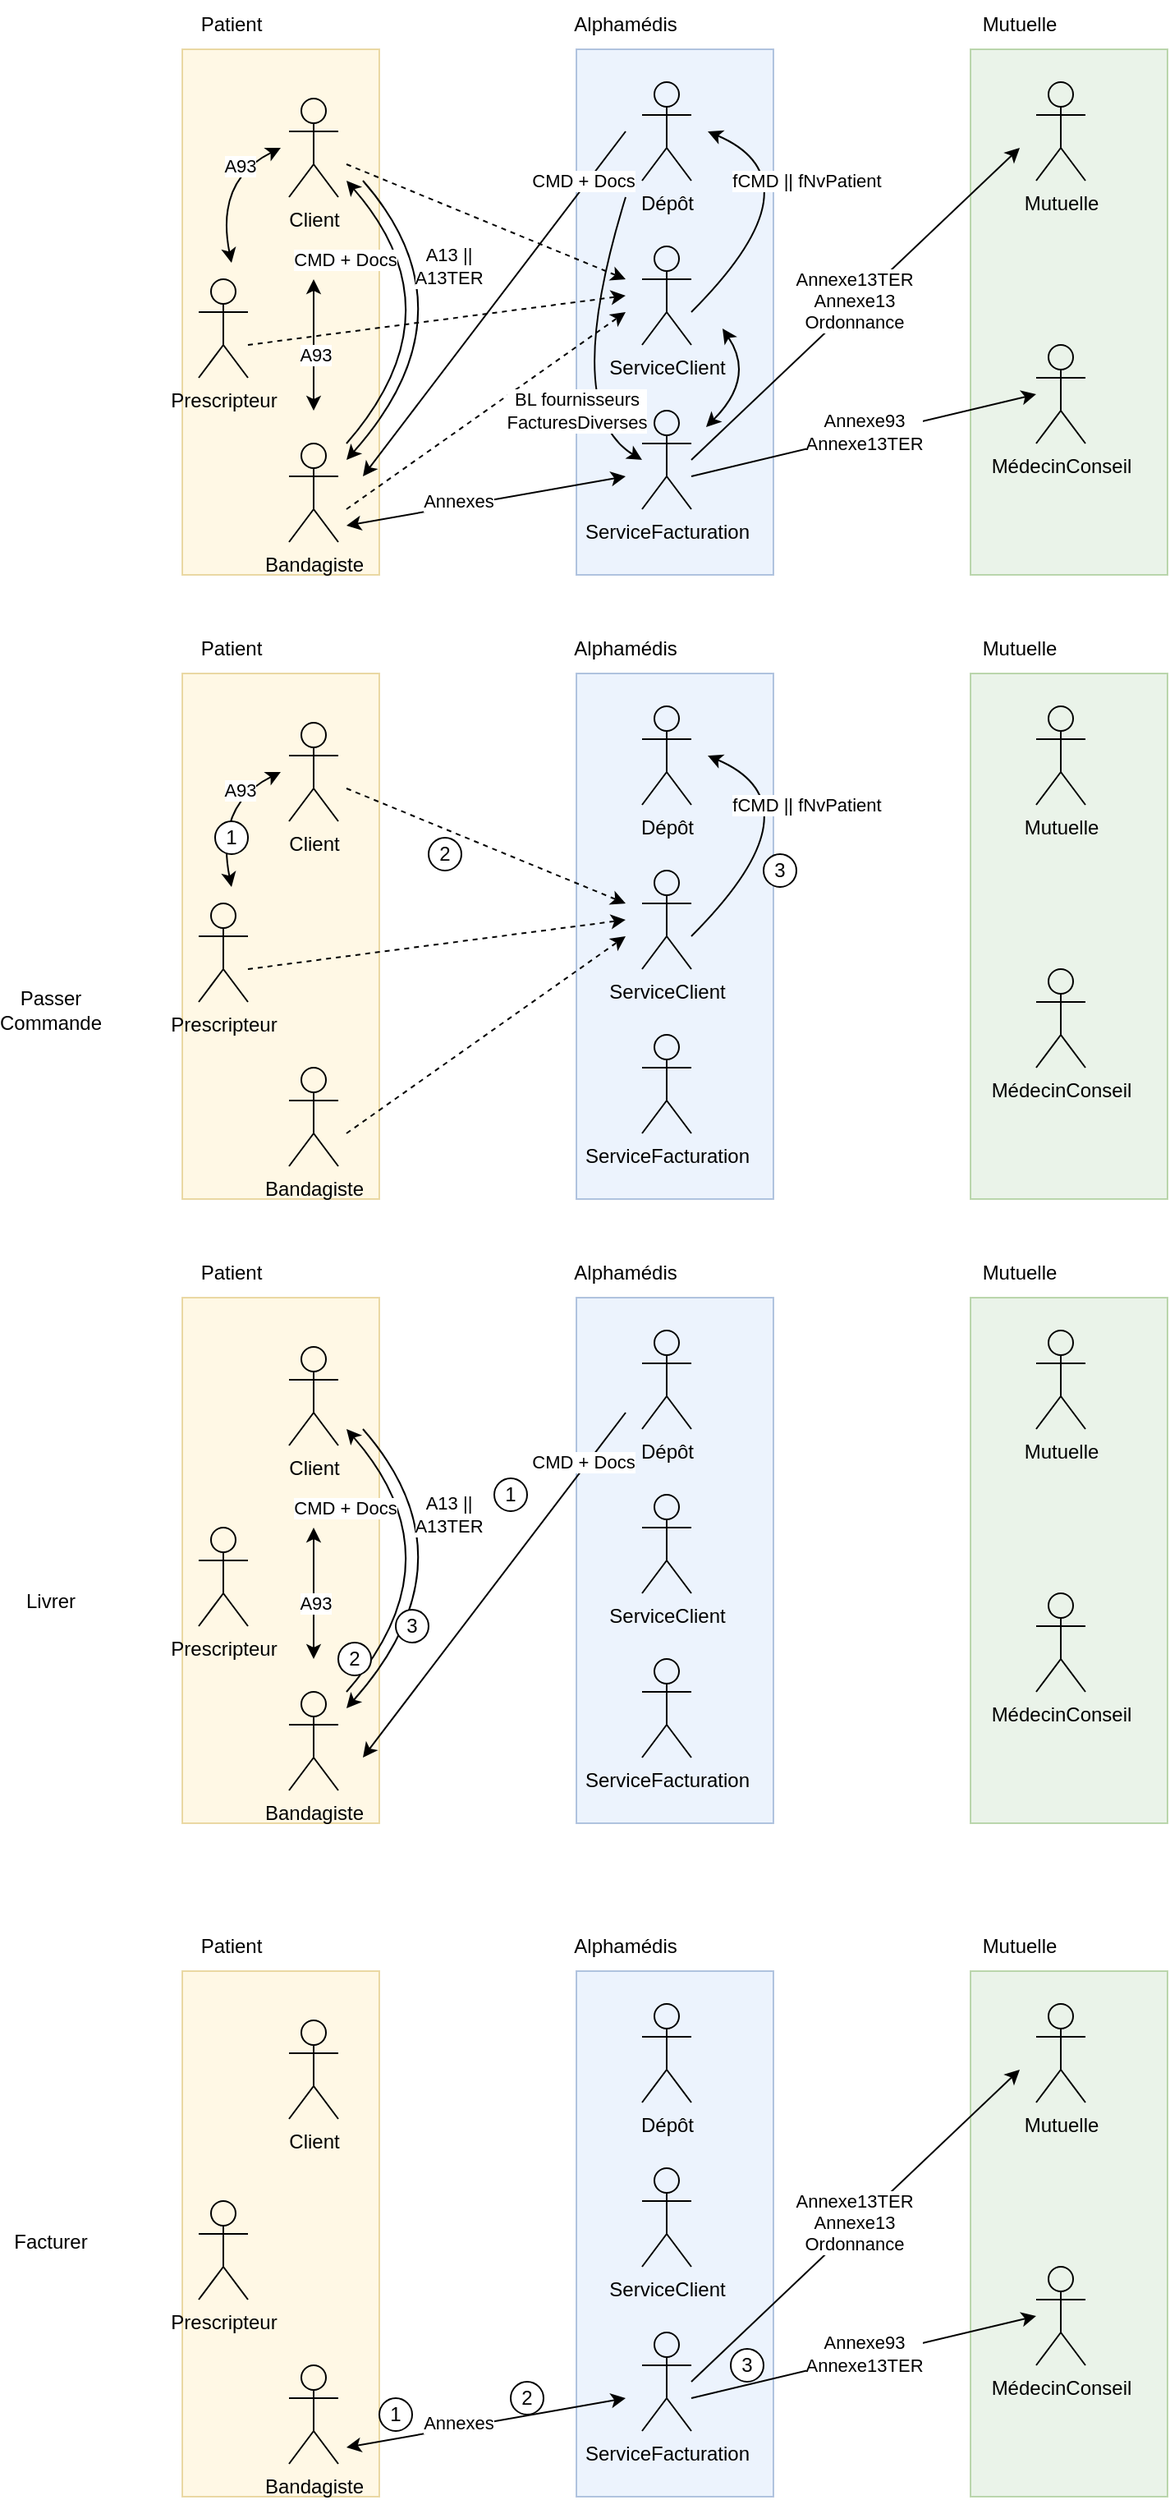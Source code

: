 <mxfile version="22.0.4" type="device">
  <diagram name="Page-1" id="4ewBqpeI2Givv8hL6KO4">
    <mxGraphModel dx="1781" dy="1718" grid="1" gridSize="10" guides="1" tooltips="1" connect="1" arrows="1" fold="1" page="1" pageScale="1" pageWidth="827" pageHeight="1169" math="0" shadow="0">
      <root>
        <mxCell id="0" />
        <mxCell id="1" parent="0" />
        <mxCell id="XuR0aohxpmjhSYWtku_5-157" value="" style="rounded=0;whiteSpace=wrap;html=1;fillColor=#fff2cc;strokeColor=#d6b656;opacity=50;movable=1;resizable=1;rotatable=1;deletable=1;editable=1;locked=0;connectable=1;" parent="1" vertex="1">
          <mxGeometry x="80" y="300" width="120" height="320" as="geometry" />
        </mxCell>
        <mxCell id="XuR0aohxpmjhSYWtku_5-158" value="" style="rounded=0;whiteSpace=wrap;html=1;fillColor=#d5e8d4;strokeColor=#82b366;opacity=50;movable=1;resizable=1;rotatable=1;deletable=1;editable=1;locked=0;connectable=1;" parent="1" vertex="1">
          <mxGeometry x="560" y="300" width="120" height="320" as="geometry" />
        </mxCell>
        <mxCell id="XuR0aohxpmjhSYWtku_5-159" value="" style="rounded=0;whiteSpace=wrap;html=1;fillColor=#dae8fc;strokeColor=#6c8ebf;opacity=50;movable=1;resizable=1;rotatable=1;deletable=1;editable=1;locked=0;connectable=1;" parent="1" vertex="1">
          <mxGeometry x="320" y="300" width="120" height="320" as="geometry" />
        </mxCell>
        <mxCell id="XuR0aohxpmjhSYWtku_5-160" value="Client" style="shape=umlActor;verticalLabelPosition=bottom;verticalAlign=top;html=1;outlineConnect=0;fillColor=none;" parent="1" vertex="1">
          <mxGeometry x="145" y="330" width="30" height="60" as="geometry" />
        </mxCell>
        <mxCell id="XuR0aohxpmjhSYWtku_5-161" value="ServiceClient" style="shape=umlActor;verticalLabelPosition=bottom;verticalAlign=top;html=1;outlineConnect=0;fillColor=none;" parent="1" vertex="1">
          <mxGeometry x="360" y="420" width="30" height="60" as="geometry" />
        </mxCell>
        <mxCell id="XuR0aohxpmjhSYWtku_5-162" value="Bandagiste" style="shape=umlActor;verticalLabelPosition=bottom;verticalAlign=top;html=1;outlineConnect=0;fillColor=none;" parent="1" vertex="1">
          <mxGeometry x="145" y="540" width="30" height="60" as="geometry" />
        </mxCell>
        <mxCell id="XuR0aohxpmjhSYWtku_5-163" value="ServiceFacturation" style="shape=umlActor;verticalLabelPosition=bottom;verticalAlign=top;html=1;outlineConnect=0;fillColor=none;" parent="1" vertex="1">
          <mxGeometry x="360" y="520" width="30" height="60" as="geometry" />
        </mxCell>
        <mxCell id="XuR0aohxpmjhSYWtku_5-164" value="Mutuelle" style="shape=umlActor;verticalLabelPosition=bottom;verticalAlign=top;html=1;outlineConnect=0;fillColor=none;" parent="1" vertex="1">
          <mxGeometry x="600" y="320" width="30" height="60" as="geometry" />
        </mxCell>
        <mxCell id="XuR0aohxpmjhSYWtku_5-165" value="Prescripteur" style="shape=umlActor;verticalLabelPosition=bottom;verticalAlign=top;html=1;outlineConnect=0;fillColor=none;" parent="1" vertex="1">
          <mxGeometry x="90" y="440" width="30" height="60" as="geometry" />
        </mxCell>
        <mxCell id="XuR0aohxpmjhSYWtku_5-166" value="MédecinConseil&lt;br&gt;" style="shape=umlActor;verticalLabelPosition=bottom;verticalAlign=top;html=1;outlineConnect=0;fillColor=none;" parent="1" vertex="1">
          <mxGeometry x="600" y="480" width="30" height="60" as="geometry" />
        </mxCell>
        <mxCell id="XuR0aohxpmjhSYWtku_5-167" value="Alphamédis" style="text;html=1;strokeColor=none;fillColor=none;align=center;verticalAlign=middle;whiteSpace=wrap;rounded=0;" parent="1" vertex="1">
          <mxGeometry x="320" y="270" width="60" height="30" as="geometry" />
        </mxCell>
        <mxCell id="XuR0aohxpmjhSYWtku_5-168" value="Mutuelle" style="text;html=1;strokeColor=none;fillColor=none;align=center;verticalAlign=middle;whiteSpace=wrap;rounded=0;" parent="1" vertex="1">
          <mxGeometry x="560" y="270" width="60" height="30" as="geometry" />
        </mxCell>
        <mxCell id="XuR0aohxpmjhSYWtku_5-169" value="Patient" style="text;html=1;strokeColor=none;fillColor=none;align=center;verticalAlign=middle;whiteSpace=wrap;rounded=0;" parent="1" vertex="1">
          <mxGeometry x="80" y="270" width="60" height="30" as="geometry" />
        </mxCell>
        <mxCell id="XuR0aohxpmjhSYWtku_5-174" value="" style="endArrow=classic;html=1;rounded=0;dashed=1;" parent="1" edge="1">
          <mxGeometry width="50" height="50" relative="1" as="geometry">
            <mxPoint x="180" y="370" as="sourcePoint" />
            <mxPoint x="350" y="440" as="targetPoint" />
          </mxGeometry>
        </mxCell>
        <mxCell id="XuR0aohxpmjhSYWtku_5-175" value="" style="endArrow=classic;html=1;rounded=0;dashed=1;" parent="1" edge="1">
          <mxGeometry width="50" height="50" relative="1" as="geometry">
            <mxPoint x="120" y="480" as="sourcePoint" />
            <mxPoint x="350" y="450" as="targetPoint" />
          </mxGeometry>
        </mxCell>
        <mxCell id="XuR0aohxpmjhSYWtku_5-176" value="" style="endArrow=classic;html=1;rounded=0;dashed=1;" parent="1" edge="1">
          <mxGeometry width="50" height="50" relative="1" as="geometry">
            <mxPoint x="180" y="580" as="sourcePoint" />
            <mxPoint x="350" y="460" as="targetPoint" />
          </mxGeometry>
        </mxCell>
        <mxCell id="XuR0aohxpmjhSYWtku_5-177" value="Dépôt" style="shape=umlActor;verticalLabelPosition=bottom;verticalAlign=top;html=1;outlineConnect=0;fillColor=none;" parent="1" vertex="1">
          <mxGeometry x="360" y="320" width="30" height="60" as="geometry" />
        </mxCell>
        <mxCell id="XuR0aohxpmjhSYWtku_5-178" value="" style="endArrow=classic;html=1;curved=1;" parent="1" edge="1">
          <mxGeometry width="50" height="50" relative="1" as="geometry">
            <mxPoint x="390" y="460" as="sourcePoint" />
            <mxPoint x="400" y="350" as="targetPoint" />
            <Array as="points">
              <mxPoint x="470" y="380" />
            </Array>
          </mxGeometry>
        </mxCell>
        <mxCell id="XuR0aohxpmjhSYWtku_5-179" value="fCMD || fNvPatient" style="edgeLabel;html=1;align=center;verticalAlign=middle;resizable=0;points=[];labelBackgroundColor=default;" parent="XuR0aohxpmjhSYWtku_5-178" vertex="1" connectable="0">
          <mxGeometry x="0.532" y="18" relative="1" as="geometry">
            <mxPoint x="26" y="-4" as="offset" />
          </mxGeometry>
        </mxCell>
        <mxCell id="XuR0aohxpmjhSYWtku_5-186" value="" style="endArrow=classic;html=1;startArrow=classic;startFill=1;curved=1;" parent="1" edge="1">
          <mxGeometry width="50" height="50" relative="1" as="geometry">
            <mxPoint x="110" y="430" as="sourcePoint" />
            <mxPoint x="140" y="360" as="targetPoint" />
            <Array as="points">
              <mxPoint x="100" y="380" />
            </Array>
          </mxGeometry>
        </mxCell>
        <mxCell id="XuR0aohxpmjhSYWtku_5-187" value="A93" style="edgeLabel;html=1;align=center;verticalAlign=middle;resizable=0;points=[];" parent="XuR0aohxpmjhSYWtku_5-186" vertex="1" connectable="0">
          <mxGeometry x="0.422" y="2" relative="1" as="geometry">
            <mxPoint as="offset" />
          </mxGeometry>
        </mxCell>
        <mxCell id="-spEtkySA-hdAaVdw4VL-42" value="" style="rounded=0;whiteSpace=wrap;html=1;fillColor=#fff2cc;strokeColor=#d6b656;opacity=50;movable=1;resizable=1;rotatable=1;deletable=1;editable=1;locked=0;connectable=1;" vertex="1" parent="1">
          <mxGeometry x="80" y="680" width="120" height="320" as="geometry" />
        </mxCell>
        <mxCell id="-spEtkySA-hdAaVdw4VL-43" value="" style="rounded=0;whiteSpace=wrap;html=1;fillColor=#d5e8d4;strokeColor=#82b366;opacity=50;movable=1;resizable=1;rotatable=1;deletable=1;editable=1;locked=0;connectable=1;" vertex="1" parent="1">
          <mxGeometry x="560" y="680" width="120" height="320" as="geometry" />
        </mxCell>
        <mxCell id="-spEtkySA-hdAaVdw4VL-44" value="" style="rounded=0;whiteSpace=wrap;html=1;fillColor=#dae8fc;strokeColor=#6c8ebf;opacity=50;movable=1;resizable=1;rotatable=1;deletable=1;editable=1;locked=0;connectable=1;" vertex="1" parent="1">
          <mxGeometry x="320" y="680" width="120" height="320" as="geometry" />
        </mxCell>
        <mxCell id="-spEtkySA-hdAaVdw4VL-45" value="Client" style="shape=umlActor;verticalLabelPosition=bottom;verticalAlign=top;html=1;outlineConnect=0;fillColor=none;" vertex="1" parent="1">
          <mxGeometry x="145" y="710" width="30" height="60" as="geometry" />
        </mxCell>
        <mxCell id="-spEtkySA-hdAaVdw4VL-46" value="ServiceClient" style="shape=umlActor;verticalLabelPosition=bottom;verticalAlign=top;html=1;outlineConnect=0;fillColor=none;" vertex="1" parent="1">
          <mxGeometry x="360" y="800" width="30" height="60" as="geometry" />
        </mxCell>
        <mxCell id="-spEtkySA-hdAaVdw4VL-47" value="Bandagiste" style="shape=umlActor;verticalLabelPosition=bottom;verticalAlign=top;html=1;outlineConnect=0;fillColor=none;" vertex="1" parent="1">
          <mxGeometry x="145" y="920" width="30" height="60" as="geometry" />
        </mxCell>
        <mxCell id="-spEtkySA-hdAaVdw4VL-48" value="ServiceFacturation" style="shape=umlActor;verticalLabelPosition=bottom;verticalAlign=top;html=1;outlineConnect=0;fillColor=none;" vertex="1" parent="1">
          <mxGeometry x="360" y="900" width="30" height="60" as="geometry" />
        </mxCell>
        <mxCell id="-spEtkySA-hdAaVdw4VL-49" value="Mutuelle" style="shape=umlActor;verticalLabelPosition=bottom;verticalAlign=top;html=1;outlineConnect=0;fillColor=none;" vertex="1" parent="1">
          <mxGeometry x="600" y="700" width="30" height="60" as="geometry" />
        </mxCell>
        <mxCell id="-spEtkySA-hdAaVdw4VL-50" value="Prescripteur" style="shape=umlActor;verticalLabelPosition=bottom;verticalAlign=top;html=1;outlineConnect=0;fillColor=none;" vertex="1" parent="1">
          <mxGeometry x="90" y="820" width="30" height="60" as="geometry" />
        </mxCell>
        <mxCell id="-spEtkySA-hdAaVdw4VL-51" value="MédecinConseil&lt;br&gt;" style="shape=umlActor;verticalLabelPosition=bottom;verticalAlign=top;html=1;outlineConnect=0;fillColor=none;" vertex="1" parent="1">
          <mxGeometry x="600" y="860" width="30" height="60" as="geometry" />
        </mxCell>
        <mxCell id="-spEtkySA-hdAaVdw4VL-52" value="Alphamédis" style="text;html=1;strokeColor=none;fillColor=none;align=center;verticalAlign=middle;whiteSpace=wrap;rounded=0;" vertex="1" parent="1">
          <mxGeometry x="320" y="650" width="60" height="30" as="geometry" />
        </mxCell>
        <mxCell id="-spEtkySA-hdAaVdw4VL-53" value="Mutuelle" style="text;html=1;strokeColor=none;fillColor=none;align=center;verticalAlign=middle;whiteSpace=wrap;rounded=0;" vertex="1" parent="1">
          <mxGeometry x="560" y="650" width="60" height="30" as="geometry" />
        </mxCell>
        <mxCell id="-spEtkySA-hdAaVdw4VL-54" value="Patient" style="text;html=1;strokeColor=none;fillColor=none;align=center;verticalAlign=middle;whiteSpace=wrap;rounded=0;" vertex="1" parent="1">
          <mxGeometry x="80" y="650" width="60" height="30" as="geometry" />
        </mxCell>
        <mxCell id="-spEtkySA-hdAaVdw4VL-62" value="Dépôt" style="shape=umlActor;verticalLabelPosition=bottom;verticalAlign=top;html=1;outlineConnect=0;fillColor=none;" vertex="1" parent="1">
          <mxGeometry x="360" y="700" width="30" height="60" as="geometry" />
        </mxCell>
        <mxCell id="-spEtkySA-hdAaVdw4VL-67" value="" style="endArrow=classic;html=1;curved=1;" edge="1" parent="1">
          <mxGeometry width="50" height="50" relative="1" as="geometry">
            <mxPoint x="180" y="920" as="sourcePoint" />
            <mxPoint x="180" y="760" as="targetPoint" />
            <Array as="points">
              <mxPoint x="250" y="840" />
            </Array>
          </mxGeometry>
        </mxCell>
        <mxCell id="-spEtkySA-hdAaVdw4VL-68" value="CMD + Docs" style="edgeLabel;html=1;align=center;verticalAlign=middle;resizable=0;points=[];" vertex="1" connectable="0" parent="-spEtkySA-hdAaVdw4VL-67">
          <mxGeometry x="0.313" y="18" relative="1" as="geometry">
            <mxPoint x="-36" y="-19" as="offset" />
          </mxGeometry>
        </mxCell>
        <mxCell id="-spEtkySA-hdAaVdw4VL-69" value="" style="endArrow=none;html=1;curved=1;startArrow=classic;startFill=1;endFill=0;" edge="1" parent="1">
          <mxGeometry width="50" height="50" relative="1" as="geometry">
            <mxPoint x="180" y="930" as="sourcePoint" />
            <mxPoint x="190" y="760" as="targetPoint" />
            <Array as="points">
              <mxPoint x="260" y="840" />
            </Array>
          </mxGeometry>
        </mxCell>
        <mxCell id="-spEtkySA-hdAaVdw4VL-70" value="A13 ||&lt;br&gt;A13TER" style="edgeLabel;html=1;align=center;verticalAlign=middle;resizable=0;points=[];" vertex="1" connectable="0" parent="-spEtkySA-hdAaVdw4VL-69">
          <mxGeometry x="0.313" y="18" relative="1" as="geometry">
            <mxPoint x="14" y="-19" as="offset" />
          </mxGeometry>
        </mxCell>
        <mxCell id="-spEtkySA-hdAaVdw4VL-73" value="" style="endArrow=classic;startArrow=classic;html=1;rounded=0;" edge="1" parent="1">
          <mxGeometry width="50" height="50" relative="1" as="geometry">
            <mxPoint x="160" y="900" as="sourcePoint" />
            <mxPoint x="160" y="820" as="targetPoint" />
          </mxGeometry>
        </mxCell>
        <mxCell id="-spEtkySA-hdAaVdw4VL-74" value="A93" style="edgeLabel;html=1;align=center;verticalAlign=middle;resizable=0;points=[];" vertex="1" connectable="0" parent="-spEtkySA-hdAaVdw4VL-73">
          <mxGeometry x="-0.146" y="-1" relative="1" as="geometry">
            <mxPoint as="offset" />
          </mxGeometry>
        </mxCell>
        <mxCell id="-spEtkySA-hdAaVdw4VL-83" value="" style="rounded=0;whiteSpace=wrap;html=1;fillColor=#fff2cc;strokeColor=#d6b656;opacity=50;movable=1;resizable=1;rotatable=1;deletable=1;editable=1;locked=0;connectable=1;" vertex="1" parent="1">
          <mxGeometry x="80" y="1090" width="120" height="320" as="geometry" />
        </mxCell>
        <mxCell id="-spEtkySA-hdAaVdw4VL-84" value="" style="rounded=0;whiteSpace=wrap;html=1;fillColor=#d5e8d4;strokeColor=#82b366;opacity=50;movable=1;resizable=1;rotatable=1;deletable=1;editable=1;locked=0;connectable=1;" vertex="1" parent="1">
          <mxGeometry x="560" y="1090" width="120" height="320" as="geometry" />
        </mxCell>
        <mxCell id="-spEtkySA-hdAaVdw4VL-85" value="" style="rounded=0;whiteSpace=wrap;html=1;fillColor=#dae8fc;strokeColor=#6c8ebf;opacity=50;movable=1;resizable=1;rotatable=1;deletable=1;editable=1;locked=0;connectable=1;" vertex="1" parent="1">
          <mxGeometry x="320" y="1090" width="120" height="320" as="geometry" />
        </mxCell>
        <mxCell id="-spEtkySA-hdAaVdw4VL-86" value="Client" style="shape=umlActor;verticalLabelPosition=bottom;verticalAlign=top;html=1;outlineConnect=0;fillColor=none;" vertex="1" parent="1">
          <mxGeometry x="145" y="1120" width="30" height="60" as="geometry" />
        </mxCell>
        <mxCell id="-spEtkySA-hdAaVdw4VL-87" value="ServiceClient" style="shape=umlActor;verticalLabelPosition=bottom;verticalAlign=top;html=1;outlineConnect=0;fillColor=none;" vertex="1" parent="1">
          <mxGeometry x="360" y="1210" width="30" height="60" as="geometry" />
        </mxCell>
        <mxCell id="-spEtkySA-hdAaVdw4VL-88" value="Bandagiste" style="shape=umlActor;verticalLabelPosition=bottom;verticalAlign=top;html=1;outlineConnect=0;fillColor=none;" vertex="1" parent="1">
          <mxGeometry x="145" y="1330" width="30" height="60" as="geometry" />
        </mxCell>
        <mxCell id="-spEtkySA-hdAaVdw4VL-89" value="ServiceFacturation" style="shape=umlActor;verticalLabelPosition=bottom;verticalAlign=top;html=1;outlineConnect=0;fillColor=none;" vertex="1" parent="1">
          <mxGeometry x="360" y="1310" width="30" height="60" as="geometry" />
        </mxCell>
        <mxCell id="-spEtkySA-hdAaVdw4VL-90" value="Mutuelle" style="shape=umlActor;verticalLabelPosition=bottom;verticalAlign=top;html=1;outlineConnect=0;fillColor=none;" vertex="1" parent="1">
          <mxGeometry x="600" y="1110" width="30" height="60" as="geometry" />
        </mxCell>
        <mxCell id="-spEtkySA-hdAaVdw4VL-91" value="Prescripteur" style="shape=umlActor;verticalLabelPosition=bottom;verticalAlign=top;html=1;outlineConnect=0;fillColor=none;" vertex="1" parent="1">
          <mxGeometry x="90" y="1230" width="30" height="60" as="geometry" />
        </mxCell>
        <mxCell id="-spEtkySA-hdAaVdw4VL-92" value="MédecinConseil&lt;br&gt;" style="shape=umlActor;verticalLabelPosition=bottom;verticalAlign=top;html=1;outlineConnect=0;fillColor=none;" vertex="1" parent="1">
          <mxGeometry x="600" y="1270" width="30" height="60" as="geometry" />
        </mxCell>
        <mxCell id="-spEtkySA-hdAaVdw4VL-93" value="Alphamédis" style="text;html=1;strokeColor=none;fillColor=none;align=center;verticalAlign=middle;whiteSpace=wrap;rounded=0;" vertex="1" parent="1">
          <mxGeometry x="320" y="1060" width="60" height="30" as="geometry" />
        </mxCell>
        <mxCell id="-spEtkySA-hdAaVdw4VL-94" value="Mutuelle" style="text;html=1;strokeColor=none;fillColor=none;align=center;verticalAlign=middle;whiteSpace=wrap;rounded=0;" vertex="1" parent="1">
          <mxGeometry x="560" y="1060" width="60" height="30" as="geometry" />
        </mxCell>
        <mxCell id="-spEtkySA-hdAaVdw4VL-95" value="Patient" style="text;html=1;strokeColor=none;fillColor=none;align=center;verticalAlign=middle;whiteSpace=wrap;rounded=0;" vertex="1" parent="1">
          <mxGeometry x="80" y="1060" width="60" height="30" as="geometry" />
        </mxCell>
        <mxCell id="-spEtkySA-hdAaVdw4VL-96" value="" style="endArrow=classic;html=1;rounded=0;" edge="1" parent="1">
          <mxGeometry width="50" height="50" relative="1" as="geometry">
            <mxPoint x="390" y="1350" as="sourcePoint" />
            <mxPoint x="600" y="1300" as="targetPoint" />
          </mxGeometry>
        </mxCell>
        <mxCell id="-spEtkySA-hdAaVdw4VL-97" value="Annexe93&lt;br&gt;Annexe13TER" style="edgeLabel;html=1;align=center;verticalAlign=middle;resizable=0;points=[];" vertex="1" connectable="0" parent="-spEtkySA-hdAaVdw4VL-96">
          <mxGeometry x="0.004" y="2" relative="1" as="geometry">
            <mxPoint as="offset" />
          </mxGeometry>
        </mxCell>
        <mxCell id="-spEtkySA-hdAaVdw4VL-98" value="" style="endArrow=classic;html=1;rounded=0;" edge="1" parent="1">
          <mxGeometry width="50" height="50" relative="1" as="geometry">
            <mxPoint x="390" y="1340" as="sourcePoint" />
            <mxPoint x="590" y="1150" as="targetPoint" />
          </mxGeometry>
        </mxCell>
        <mxCell id="-spEtkySA-hdAaVdw4VL-99" value="Annexe13TER&lt;br&gt;Annexe13&lt;br&gt;Ordonnance" style="edgeLabel;html=1;align=center;verticalAlign=middle;resizable=0;points=[];" vertex="1" connectable="0" parent="-spEtkySA-hdAaVdw4VL-98">
          <mxGeometry x="0.004" y="2" relative="1" as="geometry">
            <mxPoint as="offset" />
          </mxGeometry>
        </mxCell>
        <mxCell id="-spEtkySA-hdAaVdw4VL-103" value="Dépôt" style="shape=umlActor;verticalLabelPosition=bottom;verticalAlign=top;html=1;outlineConnect=0;fillColor=none;" vertex="1" parent="1">
          <mxGeometry x="360" y="1110" width="30" height="60" as="geometry" />
        </mxCell>
        <mxCell id="-spEtkySA-hdAaVdw4VL-119" value="" style="endArrow=classic;html=1;rounded=0;startArrow=classic;startFill=1;" edge="1" parent="1">
          <mxGeometry width="50" height="50" relative="1" as="geometry">
            <mxPoint x="180" y="1380" as="sourcePoint" />
            <mxPoint x="350" y="1350" as="targetPoint" />
          </mxGeometry>
        </mxCell>
        <mxCell id="-spEtkySA-hdAaVdw4VL-120" value="Annexes" style="edgeLabel;html=1;align=center;verticalAlign=middle;resizable=0;points=[];" vertex="1" connectable="0" parent="-spEtkySA-hdAaVdw4VL-119">
          <mxGeometry x="-0.194" y="3" relative="1" as="geometry">
            <mxPoint as="offset" />
          </mxGeometry>
        </mxCell>
        <mxCell id="-spEtkySA-hdAaVdw4VL-122" value="1" style="ellipse;whiteSpace=wrap;html=1;aspect=fixed;" vertex="1" parent="1">
          <mxGeometry x="270" y="790" width="20" height="20" as="geometry" />
        </mxCell>
        <mxCell id="-spEtkySA-hdAaVdw4VL-123" value="2" style="ellipse;whiteSpace=wrap;html=1;aspect=fixed;" vertex="1" parent="1">
          <mxGeometry x="175" y="890" width="20" height="20" as="geometry" />
        </mxCell>
        <mxCell id="-spEtkySA-hdAaVdw4VL-124" value="3" style="ellipse;whiteSpace=wrap;html=1;aspect=fixed;" vertex="1" parent="1">
          <mxGeometry x="210" y="870" width="20" height="20" as="geometry" />
        </mxCell>
        <mxCell id="-spEtkySA-hdAaVdw4VL-126" value="2" style="ellipse;whiteSpace=wrap;html=1;aspect=fixed;" vertex="1" parent="1">
          <mxGeometry x="280" y="1340" width="20" height="20" as="geometry" />
        </mxCell>
        <mxCell id="-spEtkySA-hdAaVdw4VL-127" value="1" style="ellipse;whiteSpace=wrap;html=1;aspect=fixed;" vertex="1" parent="1">
          <mxGeometry x="200" y="1350" width="20" height="20" as="geometry" />
        </mxCell>
        <mxCell id="-spEtkySA-hdAaVdw4VL-128" value="3" style="ellipse;whiteSpace=wrap;html=1;aspect=fixed;" vertex="1" parent="1">
          <mxGeometry x="414" y="1320" width="20" height="20" as="geometry" />
        </mxCell>
        <mxCell id="-spEtkySA-hdAaVdw4VL-167" value="" style="rounded=0;whiteSpace=wrap;html=1;fillColor=#fff2cc;strokeColor=#d6b656;opacity=50;movable=1;resizable=1;rotatable=1;deletable=1;editable=1;locked=0;connectable=1;" vertex="1" parent="1">
          <mxGeometry x="80" y="-80" width="120" height="320" as="geometry" />
        </mxCell>
        <mxCell id="-spEtkySA-hdAaVdw4VL-168" value="" style="rounded=0;whiteSpace=wrap;html=1;fillColor=#d5e8d4;strokeColor=#82b366;opacity=50;movable=1;resizable=1;rotatable=1;deletable=1;editable=1;locked=0;connectable=1;" vertex="1" parent="1">
          <mxGeometry x="560" y="-80" width="120" height="320" as="geometry" />
        </mxCell>
        <mxCell id="-spEtkySA-hdAaVdw4VL-169" value="" style="rounded=0;whiteSpace=wrap;html=1;fillColor=#dae8fc;strokeColor=#6c8ebf;opacity=50;movable=1;resizable=1;rotatable=1;deletable=1;editable=1;locked=0;connectable=1;" vertex="1" parent="1">
          <mxGeometry x="320" y="-80" width="120" height="320" as="geometry" />
        </mxCell>
        <mxCell id="-spEtkySA-hdAaVdw4VL-170" value="Client" style="shape=umlActor;verticalLabelPosition=bottom;verticalAlign=top;html=1;outlineConnect=0;fillColor=none;" vertex="1" parent="1">
          <mxGeometry x="145" y="-50" width="30" height="60" as="geometry" />
        </mxCell>
        <mxCell id="-spEtkySA-hdAaVdw4VL-171" value="ServiceClient" style="shape=umlActor;verticalLabelPosition=bottom;verticalAlign=top;html=1;outlineConnect=0;fillColor=none;" vertex="1" parent="1">
          <mxGeometry x="360" y="40" width="30" height="60" as="geometry" />
        </mxCell>
        <mxCell id="-spEtkySA-hdAaVdw4VL-172" value="Bandagiste" style="shape=umlActor;verticalLabelPosition=bottom;verticalAlign=top;html=1;outlineConnect=0;fillColor=none;" vertex="1" parent="1">
          <mxGeometry x="145" y="160" width="30" height="60" as="geometry" />
        </mxCell>
        <mxCell id="-spEtkySA-hdAaVdw4VL-173" value="ServiceFacturation" style="shape=umlActor;verticalLabelPosition=bottom;verticalAlign=top;html=1;outlineConnect=0;fillColor=none;" vertex="1" parent="1">
          <mxGeometry x="360" y="140" width="30" height="60" as="geometry" />
        </mxCell>
        <mxCell id="-spEtkySA-hdAaVdw4VL-174" value="Mutuelle" style="shape=umlActor;verticalLabelPosition=bottom;verticalAlign=top;html=1;outlineConnect=0;fillColor=none;" vertex="1" parent="1">
          <mxGeometry x="600" y="-60" width="30" height="60" as="geometry" />
        </mxCell>
        <mxCell id="-spEtkySA-hdAaVdw4VL-175" value="Prescripteur" style="shape=umlActor;verticalLabelPosition=bottom;verticalAlign=top;html=1;outlineConnect=0;fillColor=none;" vertex="1" parent="1">
          <mxGeometry x="90" y="60" width="30" height="60" as="geometry" />
        </mxCell>
        <mxCell id="-spEtkySA-hdAaVdw4VL-176" value="MédecinConseil&lt;br&gt;" style="shape=umlActor;verticalLabelPosition=bottom;verticalAlign=top;html=1;outlineConnect=0;fillColor=none;" vertex="1" parent="1">
          <mxGeometry x="600" y="100" width="30" height="60" as="geometry" />
        </mxCell>
        <mxCell id="-spEtkySA-hdAaVdw4VL-177" value="Alphamédis" style="text;html=1;strokeColor=none;fillColor=none;align=center;verticalAlign=middle;whiteSpace=wrap;rounded=0;" vertex="1" parent="1">
          <mxGeometry x="320" y="-110" width="60" height="30" as="geometry" />
        </mxCell>
        <mxCell id="-spEtkySA-hdAaVdw4VL-178" value="Mutuelle" style="text;html=1;strokeColor=none;fillColor=none;align=center;verticalAlign=middle;whiteSpace=wrap;rounded=0;" vertex="1" parent="1">
          <mxGeometry x="560" y="-110" width="60" height="30" as="geometry" />
        </mxCell>
        <mxCell id="-spEtkySA-hdAaVdw4VL-179" value="Patient" style="text;html=1;strokeColor=none;fillColor=none;align=center;verticalAlign=middle;whiteSpace=wrap;rounded=0;" vertex="1" parent="1">
          <mxGeometry x="80" y="-110" width="60" height="30" as="geometry" />
        </mxCell>
        <mxCell id="-spEtkySA-hdAaVdw4VL-180" value="" style="endArrow=classic;html=1;rounded=0;" edge="1" parent="1">
          <mxGeometry width="50" height="50" relative="1" as="geometry">
            <mxPoint x="390" y="180" as="sourcePoint" />
            <mxPoint x="600" y="130" as="targetPoint" />
          </mxGeometry>
        </mxCell>
        <mxCell id="-spEtkySA-hdAaVdw4VL-181" value="Annexe93&lt;br&gt;Annexe13TER" style="edgeLabel;html=1;align=center;verticalAlign=middle;resizable=0;points=[];" vertex="1" connectable="0" parent="-spEtkySA-hdAaVdw4VL-180">
          <mxGeometry x="0.004" y="2" relative="1" as="geometry">
            <mxPoint as="offset" />
          </mxGeometry>
        </mxCell>
        <mxCell id="-spEtkySA-hdAaVdw4VL-182" value="" style="endArrow=classic;html=1;rounded=0;" edge="1" parent="1">
          <mxGeometry width="50" height="50" relative="1" as="geometry">
            <mxPoint x="390" y="170" as="sourcePoint" />
            <mxPoint x="590" y="-20" as="targetPoint" />
          </mxGeometry>
        </mxCell>
        <mxCell id="-spEtkySA-hdAaVdw4VL-183" value="Annexe13TER&lt;br&gt;Annexe13&lt;br&gt;Ordonnance" style="edgeLabel;html=1;align=center;verticalAlign=middle;resizable=0;points=[];" vertex="1" connectable="0" parent="-spEtkySA-hdAaVdw4VL-182">
          <mxGeometry x="0.004" y="2" relative="1" as="geometry">
            <mxPoint as="offset" />
          </mxGeometry>
        </mxCell>
        <mxCell id="-spEtkySA-hdAaVdw4VL-184" value="" style="endArrow=classic;html=1;rounded=0;dashed=1;" edge="1" parent="1">
          <mxGeometry width="50" height="50" relative="1" as="geometry">
            <mxPoint x="180" y="-10" as="sourcePoint" />
            <mxPoint x="350" y="60" as="targetPoint" />
          </mxGeometry>
        </mxCell>
        <mxCell id="-spEtkySA-hdAaVdw4VL-185" value="" style="endArrow=classic;html=1;rounded=0;dashed=1;" edge="1" parent="1">
          <mxGeometry width="50" height="50" relative="1" as="geometry">
            <mxPoint x="120" y="100" as="sourcePoint" />
            <mxPoint x="350" y="70" as="targetPoint" />
          </mxGeometry>
        </mxCell>
        <mxCell id="-spEtkySA-hdAaVdw4VL-186" value="" style="endArrow=classic;html=1;rounded=0;dashed=1;" edge="1" parent="1">
          <mxGeometry width="50" height="50" relative="1" as="geometry">
            <mxPoint x="180" y="200" as="sourcePoint" />
            <mxPoint x="350" y="80" as="targetPoint" />
          </mxGeometry>
        </mxCell>
        <mxCell id="-spEtkySA-hdAaVdw4VL-187" value="Dépôt" style="shape=umlActor;verticalLabelPosition=bottom;verticalAlign=top;html=1;outlineConnect=0;fillColor=none;" vertex="1" parent="1">
          <mxGeometry x="360" y="-60" width="30" height="60" as="geometry" />
        </mxCell>
        <mxCell id="-spEtkySA-hdAaVdw4VL-188" value="" style="endArrow=classic;html=1;curved=1;" edge="1" parent="1">
          <mxGeometry width="50" height="50" relative="1" as="geometry">
            <mxPoint x="390" y="80" as="sourcePoint" />
            <mxPoint x="400" y="-30" as="targetPoint" />
            <Array as="points">
              <mxPoint x="470" />
            </Array>
          </mxGeometry>
        </mxCell>
        <mxCell id="-spEtkySA-hdAaVdw4VL-189" value="fCMD || fNvPatient" style="edgeLabel;html=1;align=center;verticalAlign=middle;resizable=0;points=[];labelBackgroundColor=default;" vertex="1" connectable="0" parent="-spEtkySA-hdAaVdw4VL-188">
          <mxGeometry x="0.532" y="18" relative="1" as="geometry">
            <mxPoint x="26" y="-4" as="offset" />
          </mxGeometry>
        </mxCell>
        <mxCell id="-spEtkySA-hdAaVdw4VL-190" value="" style="endArrow=classic;html=1;rounded=0;" edge="1" parent="1">
          <mxGeometry width="50" height="50" relative="1" as="geometry">
            <mxPoint x="350" y="-30" as="sourcePoint" />
            <mxPoint x="190" y="180" as="targetPoint" />
          </mxGeometry>
        </mxCell>
        <mxCell id="-spEtkySA-hdAaVdw4VL-191" value="CMD + Docs" style="edgeLabel;html=1;align=center;verticalAlign=middle;resizable=0;points=[];" vertex="1" connectable="0" parent="-spEtkySA-hdAaVdw4VL-190">
          <mxGeometry x="-0.152" relative="1" as="geometry">
            <mxPoint x="42" y="-59" as="offset" />
          </mxGeometry>
        </mxCell>
        <mxCell id="-spEtkySA-hdAaVdw4VL-192" value="" style="endArrow=classic;html=1;curved=1;" edge="1" parent="1">
          <mxGeometry width="50" height="50" relative="1" as="geometry">
            <mxPoint x="180" y="160" as="sourcePoint" />
            <mxPoint x="180" as="targetPoint" />
            <Array as="points">
              <mxPoint x="250" y="80" />
            </Array>
          </mxGeometry>
        </mxCell>
        <mxCell id="-spEtkySA-hdAaVdw4VL-193" value="CMD + Docs" style="edgeLabel;html=1;align=center;verticalAlign=middle;resizable=0;points=[];" vertex="1" connectable="0" parent="-spEtkySA-hdAaVdw4VL-192">
          <mxGeometry x="0.313" y="18" relative="1" as="geometry">
            <mxPoint x="-36" y="-19" as="offset" />
          </mxGeometry>
        </mxCell>
        <mxCell id="-spEtkySA-hdAaVdw4VL-194" value="" style="endArrow=none;html=1;curved=1;startArrow=classic;startFill=1;endFill=0;" edge="1" parent="1">
          <mxGeometry width="50" height="50" relative="1" as="geometry">
            <mxPoint x="180" y="170" as="sourcePoint" />
            <mxPoint x="190" as="targetPoint" />
            <Array as="points">
              <mxPoint x="260" y="80" />
            </Array>
          </mxGeometry>
        </mxCell>
        <mxCell id="-spEtkySA-hdAaVdw4VL-195" value="A13 ||&lt;br&gt;A13TER" style="edgeLabel;html=1;align=center;verticalAlign=middle;resizable=0;points=[];" vertex="1" connectable="0" parent="-spEtkySA-hdAaVdw4VL-194">
          <mxGeometry x="0.313" y="18" relative="1" as="geometry">
            <mxPoint x="14" y="-19" as="offset" />
          </mxGeometry>
        </mxCell>
        <mxCell id="-spEtkySA-hdAaVdw4VL-196" value="" style="endArrow=classic;html=1;startArrow=classic;startFill=1;curved=1;" edge="1" parent="1">
          <mxGeometry width="50" height="50" relative="1" as="geometry">
            <mxPoint x="110" y="50" as="sourcePoint" />
            <mxPoint x="140" y="-20" as="targetPoint" />
            <Array as="points">
              <mxPoint x="100" />
            </Array>
          </mxGeometry>
        </mxCell>
        <mxCell id="-spEtkySA-hdAaVdw4VL-197" value="A93" style="edgeLabel;html=1;align=center;verticalAlign=middle;resizable=0;points=[];" vertex="1" connectable="0" parent="-spEtkySA-hdAaVdw4VL-196">
          <mxGeometry x="0.422" y="2" relative="1" as="geometry">
            <mxPoint as="offset" />
          </mxGeometry>
        </mxCell>
        <mxCell id="-spEtkySA-hdAaVdw4VL-198" value="" style="endArrow=classic;startArrow=classic;html=1;rounded=0;" edge="1" parent="1">
          <mxGeometry width="50" height="50" relative="1" as="geometry">
            <mxPoint x="160" y="140" as="sourcePoint" />
            <mxPoint x="160" y="60" as="targetPoint" />
          </mxGeometry>
        </mxCell>
        <mxCell id="-spEtkySA-hdAaVdw4VL-199" value="A93" style="edgeLabel;html=1;align=center;verticalAlign=middle;resizable=0;points=[];" vertex="1" connectable="0" parent="-spEtkySA-hdAaVdw4VL-198">
          <mxGeometry x="-0.146" y="-1" relative="1" as="geometry">
            <mxPoint as="offset" />
          </mxGeometry>
        </mxCell>
        <mxCell id="-spEtkySA-hdAaVdw4VL-200" value="" style="endArrow=classic;startArrow=none;html=1;curved=1;startFill=0;" edge="1" parent="1">
          <mxGeometry width="50" height="50" relative="1" as="geometry">
            <mxPoint x="350" y="10" as="sourcePoint" />
            <mxPoint x="360" y="170" as="targetPoint" />
            <Array as="points">
              <mxPoint x="310" y="140" />
            </Array>
          </mxGeometry>
        </mxCell>
        <mxCell id="-spEtkySA-hdAaVdw4VL-201" value="BL fournisseurs&lt;br&gt;FacturesDiverses" style="edgeLabel;html=1;align=center;verticalAlign=middle;resizable=0;points=[];" vertex="1" connectable="0" parent="-spEtkySA-hdAaVdw4VL-200">
          <mxGeometry x="0.589" y="15" relative="1" as="geometry">
            <mxPoint x="-14" y="3" as="offset" />
          </mxGeometry>
        </mxCell>
        <mxCell id="-spEtkySA-hdAaVdw4VL-202" value="" style="endArrow=classic;startArrow=classic;html=1;curved=1;" edge="1" parent="1">
          <mxGeometry width="50" height="50" relative="1" as="geometry">
            <mxPoint x="399" y="150" as="sourcePoint" />
            <mxPoint x="409" y="90" as="targetPoint" />
            <Array as="points">
              <mxPoint x="429" y="120" />
            </Array>
          </mxGeometry>
        </mxCell>
        <mxCell id="-spEtkySA-hdAaVdw4VL-203" value="" style="endArrow=classic;html=1;rounded=0;startArrow=classic;startFill=1;" edge="1" parent="1">
          <mxGeometry width="50" height="50" relative="1" as="geometry">
            <mxPoint x="180" y="210" as="sourcePoint" />
            <mxPoint x="350" y="180" as="targetPoint" />
          </mxGeometry>
        </mxCell>
        <mxCell id="-spEtkySA-hdAaVdw4VL-204" value="Annexes" style="edgeLabel;html=1;align=center;verticalAlign=middle;resizable=0;points=[];" vertex="1" connectable="0" parent="-spEtkySA-hdAaVdw4VL-203">
          <mxGeometry x="-0.194" y="3" relative="1" as="geometry">
            <mxPoint as="offset" />
          </mxGeometry>
        </mxCell>
        <mxCell id="-spEtkySA-hdAaVdw4VL-205" value="Passer Commande" style="text;html=1;strokeColor=none;fillColor=none;align=center;verticalAlign=middle;whiteSpace=wrap;rounded=0;" vertex="1" parent="1">
          <mxGeometry x="-30" y="490" width="60" height="30" as="geometry" />
        </mxCell>
        <mxCell id="-spEtkySA-hdAaVdw4VL-206" value="Livrer" style="text;html=1;strokeColor=none;fillColor=none;align=center;verticalAlign=middle;whiteSpace=wrap;rounded=0;" vertex="1" parent="1">
          <mxGeometry x="-30" y="850" width="60" height="30" as="geometry" />
        </mxCell>
        <mxCell id="-spEtkySA-hdAaVdw4VL-207" value="Facturer" style="text;html=1;strokeColor=none;fillColor=none;align=center;verticalAlign=middle;whiteSpace=wrap;rounded=0;" vertex="1" parent="1">
          <mxGeometry x="-30" y="1240" width="60" height="30" as="geometry" />
        </mxCell>
        <mxCell id="-spEtkySA-hdAaVdw4VL-208" value="1" style="ellipse;whiteSpace=wrap;html=1;aspect=fixed;" vertex="1" parent="1">
          <mxGeometry x="100" y="390" width="20" height="20" as="geometry" />
        </mxCell>
        <mxCell id="-spEtkySA-hdAaVdw4VL-209" value="2" style="ellipse;whiteSpace=wrap;html=1;aspect=fixed;" vertex="1" parent="1">
          <mxGeometry x="230" y="400" width="20" height="20" as="geometry" />
        </mxCell>
        <mxCell id="-spEtkySA-hdAaVdw4VL-211" value="3" style="ellipse;whiteSpace=wrap;html=1;aspect=fixed;" vertex="1" parent="1">
          <mxGeometry x="434" y="410" width="20" height="20" as="geometry" />
        </mxCell>
        <mxCell id="-spEtkySA-hdAaVdw4VL-212" value="" style="endArrow=classic;html=1;rounded=0;" edge="1" parent="1">
          <mxGeometry width="50" height="50" relative="1" as="geometry">
            <mxPoint x="350" y="750" as="sourcePoint" />
            <mxPoint x="190" y="960" as="targetPoint" />
          </mxGeometry>
        </mxCell>
        <mxCell id="-spEtkySA-hdAaVdw4VL-213" value="CMD + Docs" style="edgeLabel;html=1;align=center;verticalAlign=middle;resizable=0;points=[];" vertex="1" connectable="0" parent="-spEtkySA-hdAaVdw4VL-212">
          <mxGeometry x="-0.152" relative="1" as="geometry">
            <mxPoint x="42" y="-59" as="offset" />
          </mxGeometry>
        </mxCell>
      </root>
    </mxGraphModel>
  </diagram>
</mxfile>
